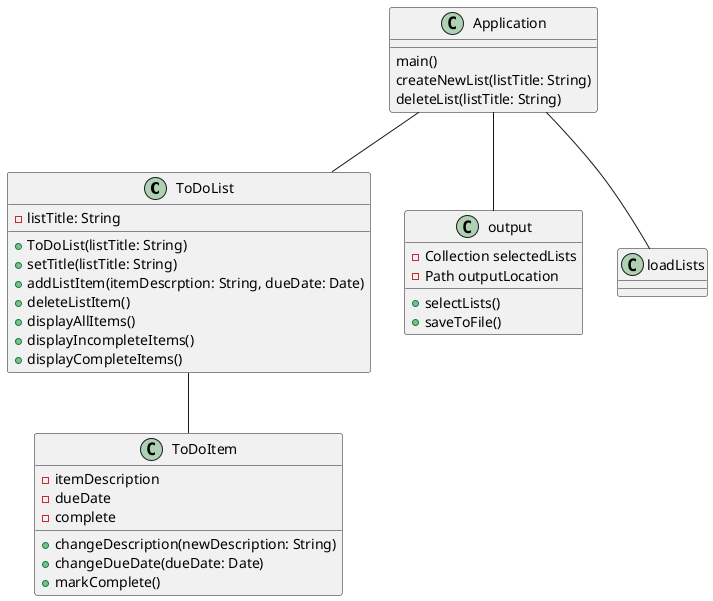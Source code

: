 @startuml


class ToDoList{
-listTitle: String
    ' must be min 3 chars
+ToDoList(listTitle: String)
+setTitle(listTitle: String)
+addListItem(itemDescrption: String, dueDate: Date)
+deleteListItem()
+displayAllItems()
+displayIncompleteItems()
+displayCompleteItems()
}

class ToDoItem{
-itemDescription
-dueDate
    ' formatted YYY-MM-DD
-complete
+changeDescription(newDescription: String)
+changeDueDate(dueDate: Date)
+markComplete()
}

class output{
-Collection selectedLists
-Path outputLocation
+selectLists()
+saveToFile()
}

class loadLists{

}

class Application{
main()
createNewList(listTitle: String)
deleteList(listTitle: String)
}

Application -- ToDoList
ToDoList -- ToDoItem
Application -- output
Application -- loadLists

@enduml